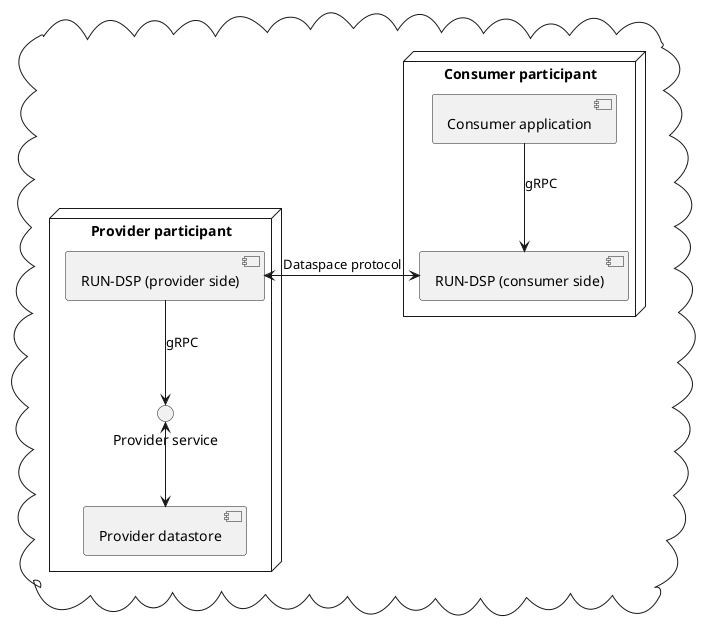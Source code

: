 @startuml overview

cloud {
    node "Consumer participant" {
        [Consumer application] --> [RUN-DSP (consumer side)] : gRPC
    }

    node "Provider participant" {
        [RUN-DSP (provider side)] --> "Provider service" : gRPC
        "Provider service" <--> [Provider datastore]
    }
    [RUN-DSP (consumer side)] <-right-> [RUN-DSP (provider side)] : Dataspace protocol
}

@enduml
